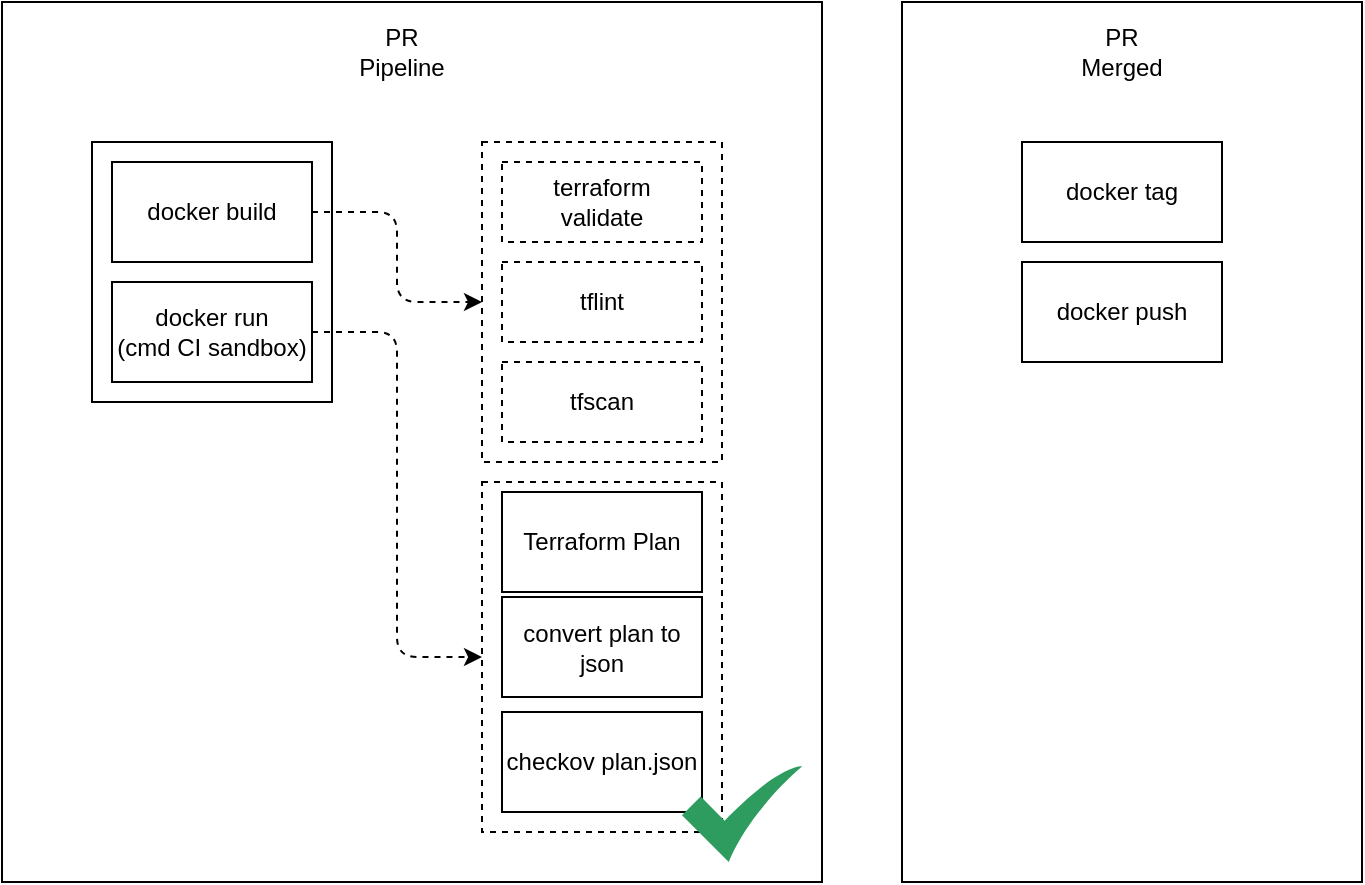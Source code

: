 <mxfile>
    <diagram id="_3VexGb0rCEcWxsBb4M6" name="Page-1">
        <mxGraphModel dx="1062" dy="464" grid="1" gridSize="10" guides="1" tooltips="1" connect="1" arrows="1" fold="1" page="1" pageScale="1" pageWidth="850" pageHeight="1100" math="0" shadow="0">
            <root>
                <mxCell id="0"/>
                <mxCell id="1" parent="0"/>
                <mxCell id="25" value="" style="rounded=0;whiteSpace=wrap;html=1;" vertex="1" parent="1">
                    <mxGeometry x="530" y="10" width="230" height="440" as="geometry"/>
                </mxCell>
                <mxCell id="13" value="" style="rounded=0;whiteSpace=wrap;html=1;" parent="1" vertex="1">
                    <mxGeometry x="80" y="10" width="410" height="440" as="geometry"/>
                </mxCell>
                <mxCell id="18" value="" style="rounded=0;whiteSpace=wrap;html=1;dashed=1;" vertex="1" parent="1">
                    <mxGeometry x="320" y="250" width="120" height="175" as="geometry"/>
                </mxCell>
                <mxCell id="2" value="" style="rounded=0;whiteSpace=wrap;html=1;" parent="1" vertex="1">
                    <mxGeometry x="125" y="80" width="120" height="130" as="geometry"/>
                </mxCell>
                <mxCell id="7" style="edgeStyle=orthogonalEdgeStyle;html=1;exitX=1;exitY=0.5;exitDx=0;exitDy=0;entryX=0;entryY=0.5;entryDx=0;entryDy=0;dashed=1;" parent="1" source="3" target="6" edge="1">
                    <mxGeometry relative="1" as="geometry"/>
                </mxCell>
                <mxCell id="3" value="docker build" style="rounded=0;whiteSpace=wrap;html=1;" parent="1" vertex="1">
                    <mxGeometry x="135" y="90" width="100" height="50" as="geometry"/>
                </mxCell>
                <mxCell id="6" value="" style="rounded=0;whiteSpace=wrap;html=1;dashed=1;" parent="1" vertex="1">
                    <mxGeometry x="320" y="80" width="120" height="160" as="geometry"/>
                </mxCell>
                <mxCell id="8" value="tflint" style="rounded=0;whiteSpace=wrap;html=1;dashed=1;" parent="1" vertex="1">
                    <mxGeometry x="330" y="140" width="100" height="40" as="geometry"/>
                </mxCell>
                <mxCell id="9" value="tfscan" style="rounded=0;whiteSpace=wrap;html=1;dashed=1;" parent="1" vertex="1">
                    <mxGeometry x="330" y="190" width="100" height="40" as="geometry"/>
                </mxCell>
                <mxCell id="12" value="PR&lt;br&gt;Pipeline" style="text;html=1;strokeColor=none;fillColor=none;align=center;verticalAlign=middle;whiteSpace=wrap;rounded=0;dashed=1;" parent="1" vertex="1">
                    <mxGeometry x="250" y="20" width="60" height="30" as="geometry"/>
                </mxCell>
                <mxCell id="14" value="Terraform Plan" style="rounded=0;whiteSpace=wrap;html=1;" parent="1" vertex="1">
                    <mxGeometry x="330" y="255" width="100" height="50" as="geometry"/>
                </mxCell>
                <mxCell id="16" value="terraform&lt;br&gt;validate" style="rounded=0;whiteSpace=wrap;html=1;dashed=1;" parent="1" vertex="1">
                    <mxGeometry x="330" y="90" width="100" height="40" as="geometry"/>
                </mxCell>
                <mxCell id="21" style="edgeStyle=orthogonalEdgeStyle;html=1;exitX=1;exitY=0.5;exitDx=0;exitDy=0;entryX=0;entryY=0.5;entryDx=0;entryDy=0;rounded=1;dashed=1;" edge="1" parent="1" source="17" target="18">
                    <mxGeometry relative="1" as="geometry"/>
                </mxCell>
                <mxCell id="17" value="docker run&lt;br&gt;(cmd CI sandbox)" style="rounded=0;whiteSpace=wrap;html=1;" vertex="1" parent="1">
                    <mxGeometry x="135" y="150" width="100" height="50" as="geometry"/>
                </mxCell>
                <mxCell id="19" value="convert plan to json" style="rounded=0;whiteSpace=wrap;html=1;" vertex="1" parent="1">
                    <mxGeometry x="330" y="307.5" width="100" height="50" as="geometry"/>
                </mxCell>
                <mxCell id="20" value="checkov plan.json" style="rounded=0;whiteSpace=wrap;html=1;" vertex="1" parent="1">
                    <mxGeometry x="330" y="365" width="100" height="50" as="geometry"/>
                </mxCell>
                <mxCell id="22" value="" style="sketch=0;html=1;aspect=fixed;strokeColor=none;shadow=0;align=center;verticalAlign=top;fillColor=#2D9C5E;shape=mxgraph.gcp2.check;dashed=1;" vertex="1" parent="1">
                    <mxGeometry x="420" y="392" width="60" height="48" as="geometry"/>
                </mxCell>
                <mxCell id="23" value="docker tag" style="rounded=0;whiteSpace=wrap;html=1;" vertex="1" parent="1">
                    <mxGeometry x="590" y="80" width="100" height="50" as="geometry"/>
                </mxCell>
                <mxCell id="24" value="docker push" style="rounded=0;whiteSpace=wrap;html=1;" vertex="1" parent="1">
                    <mxGeometry x="590" y="140" width="100" height="50" as="geometry"/>
                </mxCell>
                <mxCell id="26" value="PR Merged" style="text;html=1;strokeColor=none;fillColor=none;align=center;verticalAlign=middle;whiteSpace=wrap;rounded=0;dashed=1;" vertex="1" parent="1">
                    <mxGeometry x="610" y="20" width="60" height="30" as="geometry"/>
                </mxCell>
            </root>
        </mxGraphModel>
    </diagram>
</mxfile>